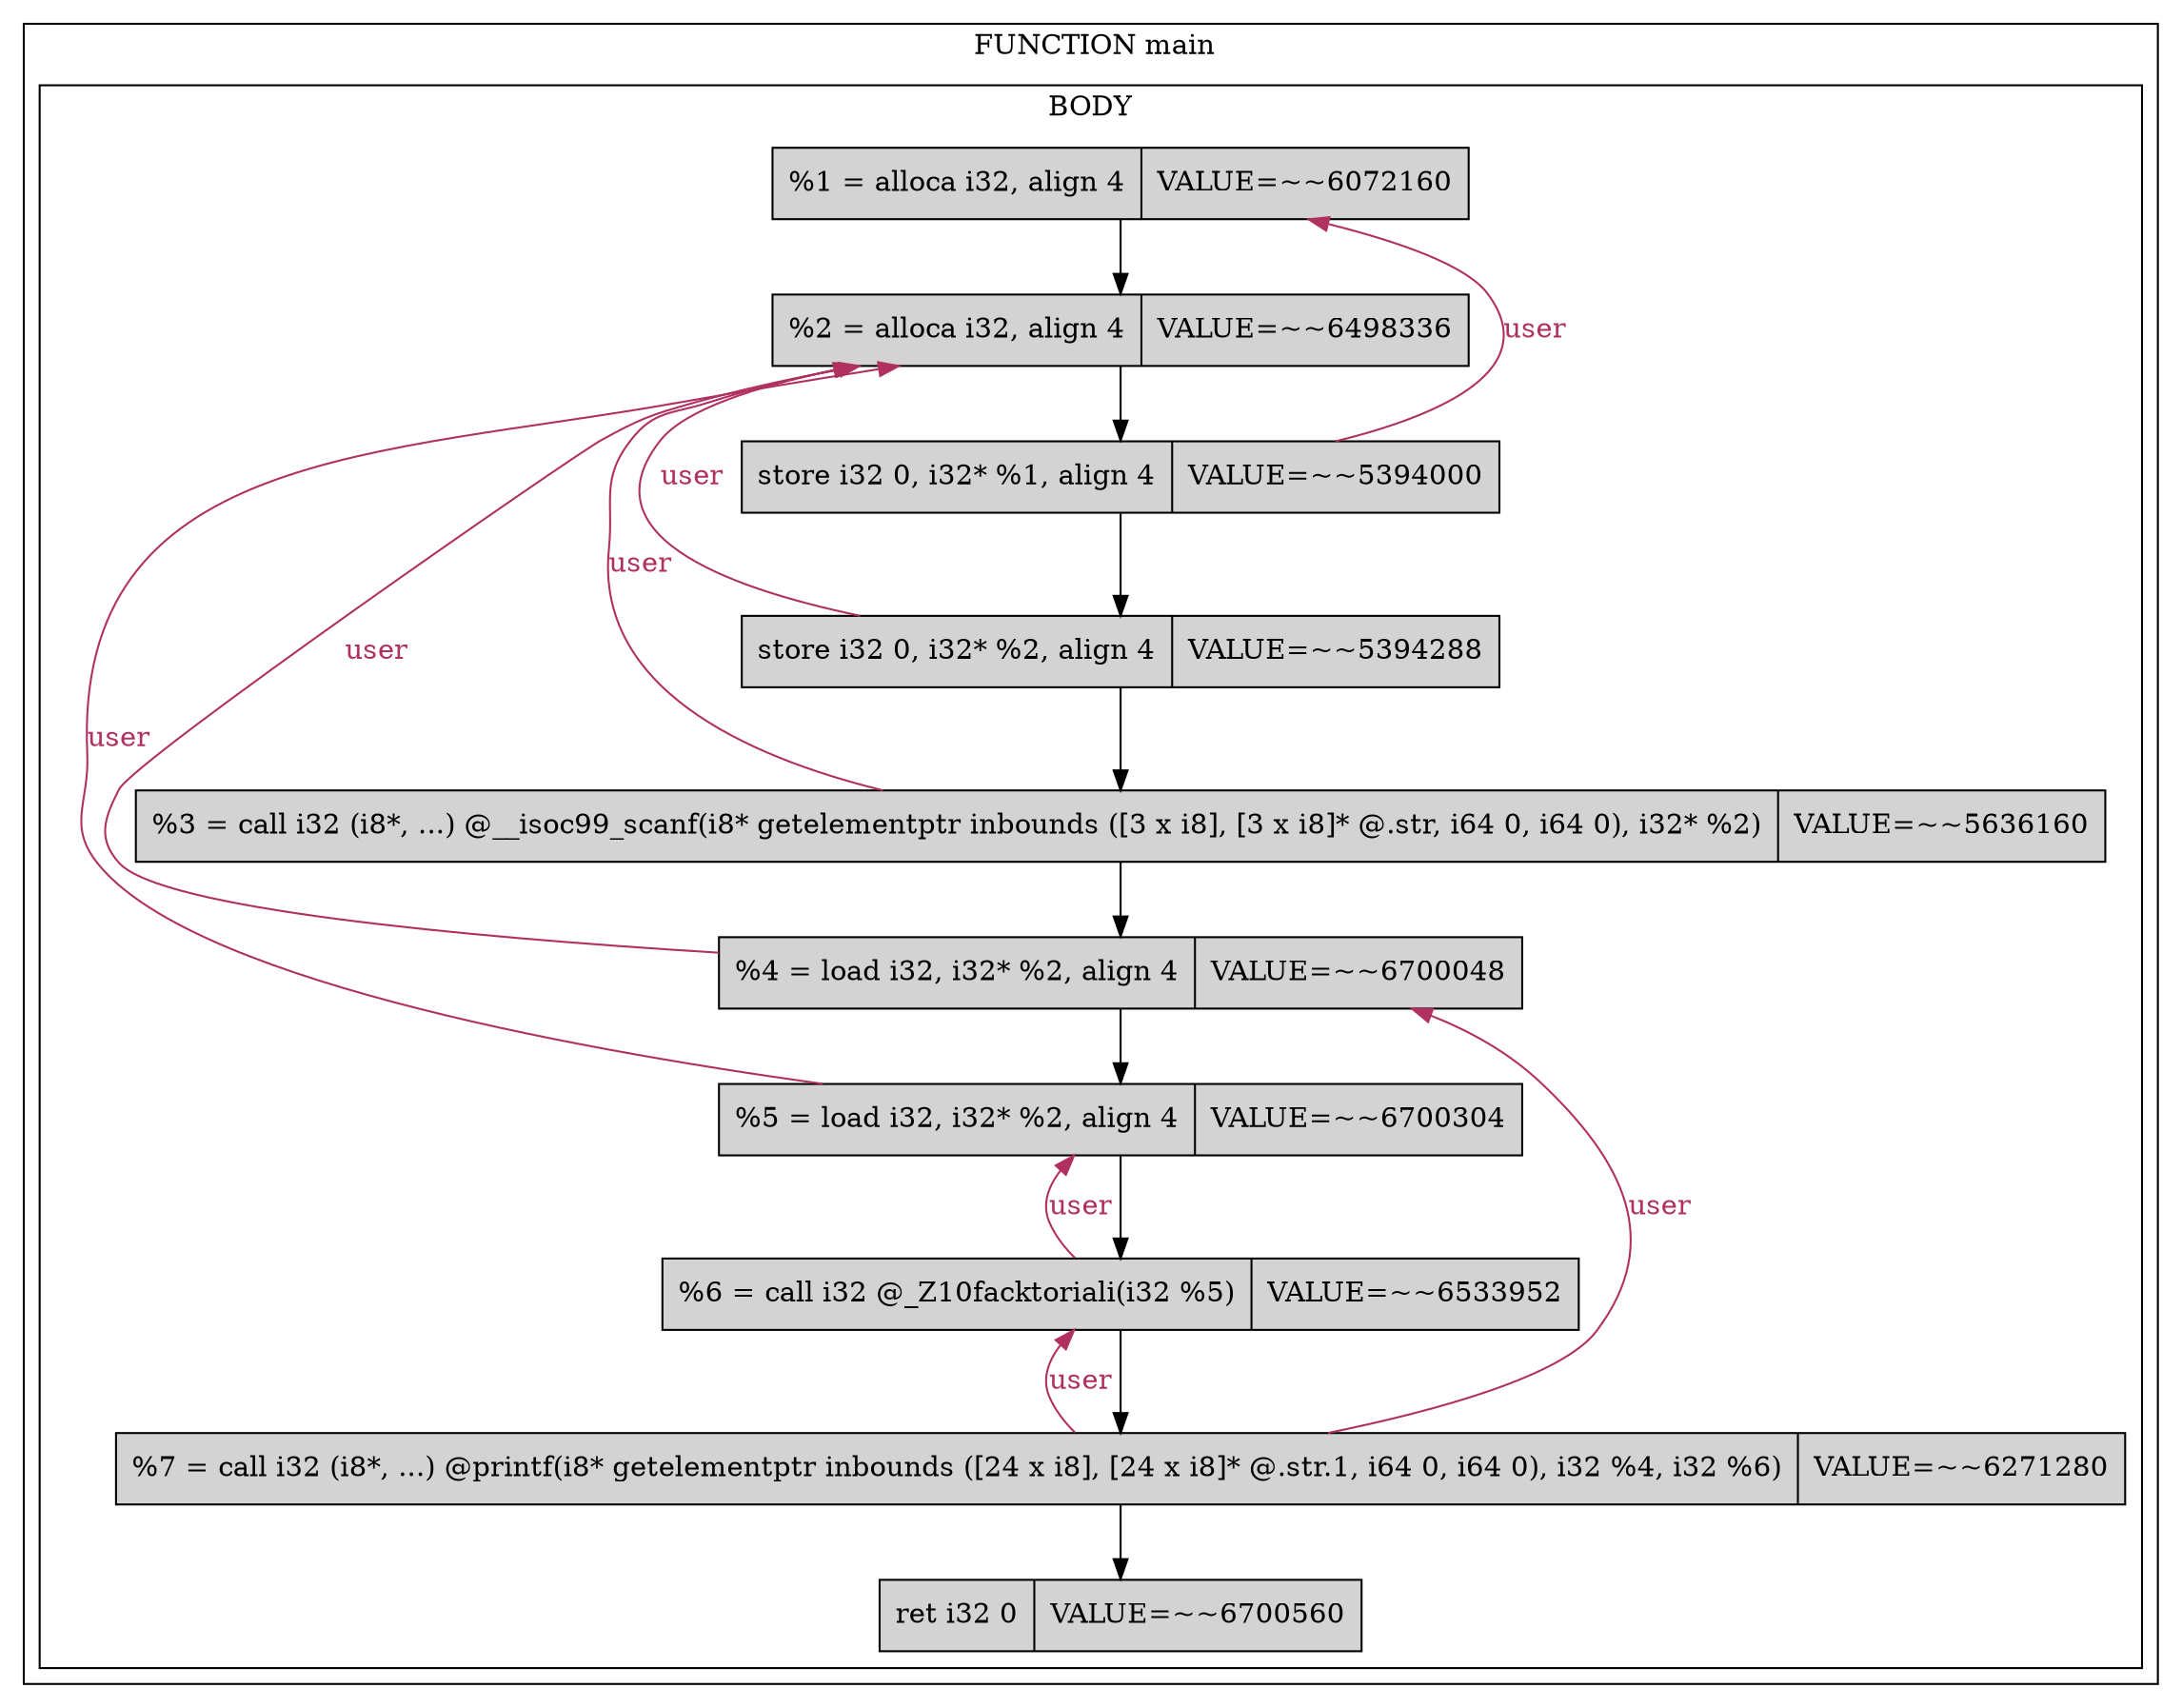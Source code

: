 digraph {
 rankdir = TB;
 node[shape=record; style=filled]
subgraph cluster_5393656 {
label=" FUNCTION main" subgraph cluster_5393656_args {
label=" ARGUMENTS "}
subgraph cluster_5393656_body {
label=" BODY "node_6072160[label="  %1 = alloca i32, align 4 | VALUE=~~6072160"];
node_6072160 -> node_6498336[ weight=1000 dir="forward" ]
node_5394000[label="  store i32 0, i32* %1, align 4 | VALUE=~~5394000"];
node_5394000 -> node_6072160[ label="user" fontcolor=maroon color=maroon dir="forward" ]
node_6498336[label="  %2 = alloca i32, align 4 | VALUE=~~6498336"];
node_6498336 -> node_5394000[ weight=1000 dir="forward" ]
node_6700304[label="  %5 = load i32, i32* %2, align 4 | VALUE=~~6700304"];
node_6700304 -> node_6498336[ label="user" fontcolor=maroon color=maroon dir="forward" ]
node_6700048[label="  %4 = load i32, i32* %2, align 4 | VALUE=~~6700048"];
node_6700048 -> node_6498336[ label="user" fontcolor=maroon color=maroon dir="forward" ]
node_5636160[label="  %3 = call i32 (i8*, ...) @__isoc99_scanf(i8* getelementptr inbounds ([3 x i8], [3 x i8]* @.str, i64 0, i64 0), i32* %2) | VALUE=~~5636160"];
node_5636160 -> node_6498336[ label="user" fontcolor=maroon color=maroon dir="forward" ]
node_5394288[label="  store i32 0, i32* %2, align 4 | VALUE=~~5394288"];
node_5394288 -> node_6498336[ label="user" fontcolor=maroon color=maroon dir="forward" ]
node_5394000[label="  store i32 0, i32* %1, align 4 | VALUE=~~5394000"];
node_5394000 -> node_5394288[ weight=1000 dir="forward" ]
node_5394288[label="  store i32 0, i32* %2, align 4 | VALUE=~~5394288"];
node_5394288 -> node_5636160[ weight=1000 dir="forward" ]
node_5636160[label="  %3 = call i32 (i8*, ...) @__isoc99_scanf(i8* getelementptr inbounds ([3 x i8], [3 x i8]* @.str, i64 0, i64 0), i32* %2) | VALUE=~~5636160"];
node_5636160 -> node_6700048[ weight=1000 dir="forward" ]
node_6700048[label="  %4 = load i32, i32* %2, align 4 | VALUE=~~6700048"];
node_6700048 -> node_6700304[ weight=1000 dir="forward" ]
node_6271280[label="  %7 = call i32 (i8*, ...) @printf(i8* getelementptr inbounds ([24 x i8], [24 x i8]* @.str.1, i64 0, i64 0), i32 %4, i32 %6) | VALUE=~~6271280"];
node_6271280 -> node_6700048[ label="user" fontcolor=maroon color=maroon dir="forward" ]
node_6700304[label="  %5 = load i32, i32* %2, align 4 | VALUE=~~6700304"];
node_6700304 -> node_6533952[ weight=1000 dir="forward" ]
node_6533952[label="  %6 = call i32 @_Z10facktoriali(i32 %5) | VALUE=~~6533952"];
node_6533952 -> node_6700304[ label="user" fontcolor=maroon color=maroon dir="forward" ]
node_6533952[label="  %6 = call i32 @_Z10facktoriali(i32 %5) | VALUE=~~6533952"];
node_6533952 -> node_6271280[ weight=1000 dir="forward" ]
node_6271280[label="  %7 = call i32 (i8*, ...) @printf(i8* getelementptr inbounds ([24 x i8], [24 x i8]* @.str.1, i64 0, i64 0), i32 %4, i32 %6) | VALUE=~~6271280"];
node_6271280 -> node_6533952[ label="user" fontcolor=maroon color=maroon dir="forward" ]
node_6271280[label="  %7 = call i32 (i8*, ...) @printf(i8* getelementptr inbounds ([24 x i8], [24 x i8]* @.str.1, i64 0, i64 0), i32 %4, i32 %6) | VALUE=~~6271280"];
node_6271280 -> node_6700560[ weight=1000 dir="forward" ]
node_6700560[label="  ret i32 0 | VALUE=~~6700560"];
}
}

}